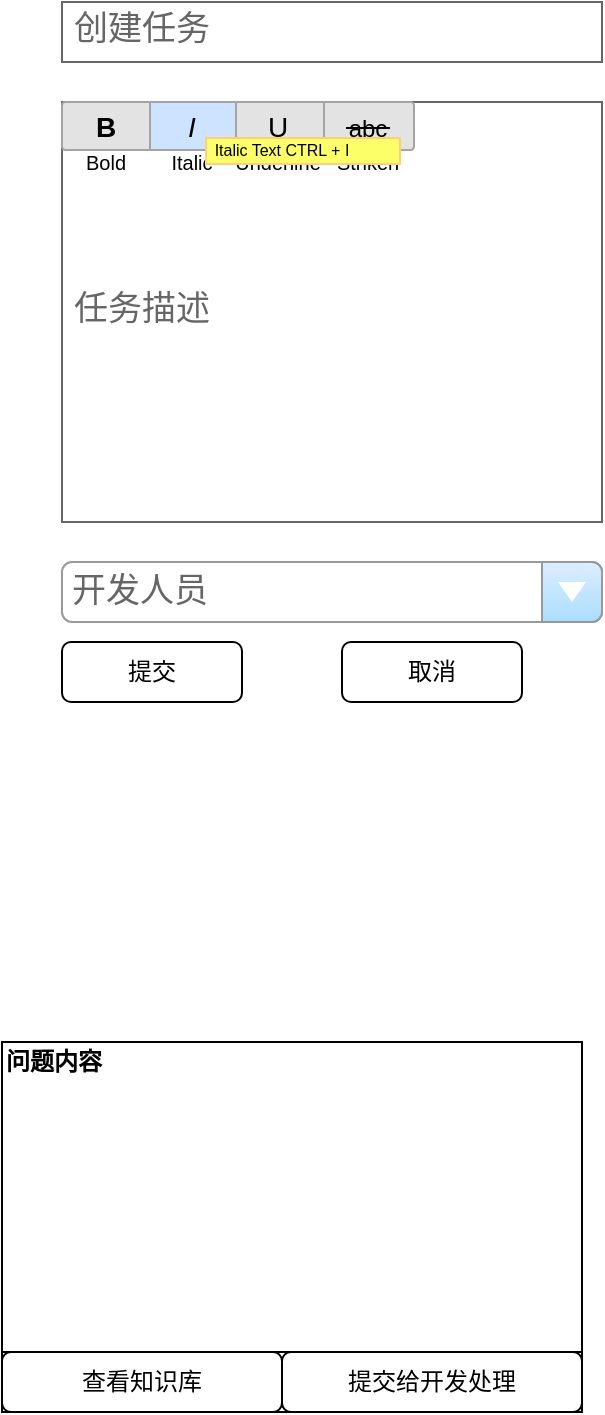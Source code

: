 <mxfile version="13.2.6" type="github">
  <diagram id="k-JprYvnjubAiF4Bazsj" name="第 1 页">
    <mxGraphModel dx="1422" dy="794" grid="1" gridSize="10" guides="1" tooltips="1" connect="1" arrows="1" fold="1" page="1" pageScale="1" pageWidth="827" pageHeight="1169" math="0" shadow="0">
      <root>
        <mxCell id="0" />
        <mxCell id="1" parent="0" />
        <mxCell id="KNVNabEI874cnFmWecDs-1" value="创建任务" style="strokeWidth=1;shadow=0;dashed=0;align=center;html=1;shape=mxgraph.mockup.text.textBox;fontColor=#666666;align=left;fontSize=17;spacingLeft=4;spacingTop=-3;strokeColor=#666666;mainText=" vertex="1" parent="1">
          <mxGeometry x="100" y="140" width="270" height="30" as="geometry" />
        </mxCell>
        <mxCell id="KNVNabEI874cnFmWecDs-2" value="任务描述" style="strokeWidth=1;shadow=0;dashed=0;align=center;html=1;shape=mxgraph.mockup.text.textBox;fontColor=#666666;align=left;fontSize=17;spacingLeft=4;spacingTop=-3;strokeColor=#666666;mainText=" vertex="1" parent="1">
          <mxGeometry x="100" y="190" width="270" height="210" as="geometry" />
        </mxCell>
        <mxCell id="KNVNabEI874cnFmWecDs-3" value="开发人员" style="strokeWidth=1;shadow=0;dashed=0;align=center;html=1;shape=mxgraph.mockup.forms.comboBox;strokeColor=#999999;fillColor=#ddeeff;align=left;fillColor2=#aaddff;mainText=;fontColor=#666666;fontSize=17;spacingLeft=3;" vertex="1" parent="1">
          <mxGeometry x="100" y="420" width="270" height="30" as="geometry" />
        </mxCell>
        <mxCell id="KNVNabEI874cnFmWecDs-7" value="" style="verticalLabelPosition=bottom;shadow=0;dashed=0;align=center;html=1;verticalAlign=top;strokeWidth=1;shape=mxgraph.mockup.menus_and_buttons.font_style_selector_3;" vertex="1" parent="1">
          <mxGeometry x="100" y="190" width="176" height="38" as="geometry" />
        </mxCell>
        <mxCell id="KNVNabEI874cnFmWecDs-9" value="" style="rounded=0;whiteSpace=wrap;html=1;" vertex="1" parent="1">
          <mxGeometry x="70" y="660" width="290" height="155" as="geometry" />
        </mxCell>
        <mxCell id="KNVNabEI874cnFmWecDs-10" value="" style="rounded=0;whiteSpace=wrap;html=1;" vertex="1" parent="1">
          <mxGeometry x="70" y="815" width="290" height="30" as="geometry" />
        </mxCell>
        <mxCell id="KNVNabEI874cnFmWecDs-11" value="查看知识库" style="rounded=1;whiteSpace=wrap;html=1;" vertex="1" parent="1">
          <mxGeometry x="70" y="815" width="140" height="30" as="geometry" />
        </mxCell>
        <mxCell id="KNVNabEI874cnFmWecDs-12" value="提交给开发处理" style="rounded=1;whiteSpace=wrap;html=1;" vertex="1" parent="1">
          <mxGeometry x="210" y="815" width="150" height="30" as="geometry" />
        </mxCell>
        <mxCell id="KNVNabEI874cnFmWecDs-13" value="问题内容" style="text;html=1;strokeColor=none;fillColor=none;align=left;verticalAlign=middle;whiteSpace=wrap;rounded=0;fontStyle=1" vertex="1" parent="1">
          <mxGeometry x="70" y="660" width="110" height="20" as="geometry" />
        </mxCell>
        <mxCell id="KNVNabEI874cnFmWecDs-14" value="提交" style="rounded=1;whiteSpace=wrap;html=1;align=center;" vertex="1" parent="1">
          <mxGeometry x="100" y="460" width="90" height="30" as="geometry" />
        </mxCell>
        <mxCell id="KNVNabEI874cnFmWecDs-15" value="取消" style="rounded=1;whiteSpace=wrap;html=1;align=center;" vertex="1" parent="1">
          <mxGeometry x="240" y="460" width="90" height="30" as="geometry" />
        </mxCell>
      </root>
    </mxGraphModel>
  </diagram>
</mxfile>
